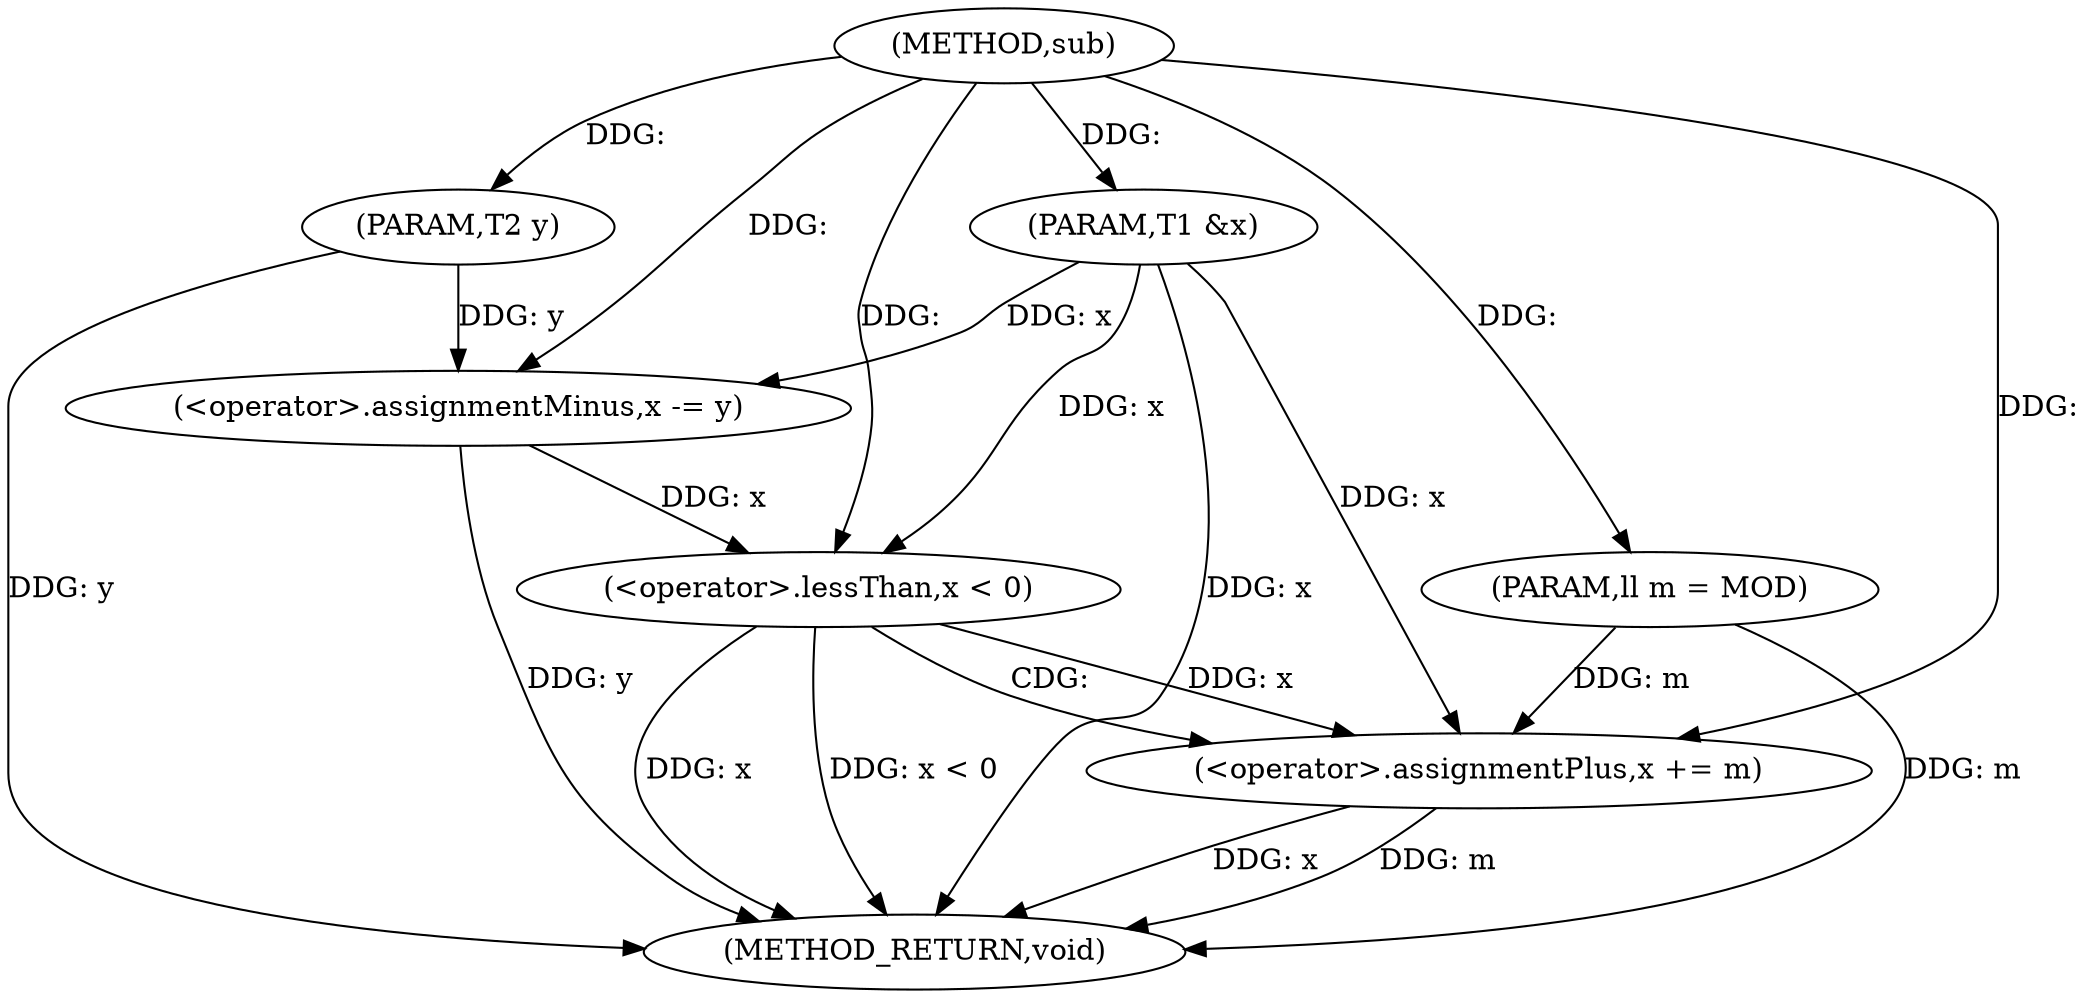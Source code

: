 digraph "sub" {  
"1000159" [label = "(METHOD,sub)" ]
"1000174" [label = "(METHOD_RETURN,void)" ]
"1000160" [label = "(PARAM,T1 &x)" ]
"1000161" [label = "(PARAM,T2 y)" ]
"1000162" [label = "(PARAM,ll m = MOD)" ]
"1000164" [label = "(<operator>.assignmentMinus,x -= y)" ]
"1000168" [label = "(<operator>.lessThan,x < 0)" ]
"1000171" [label = "(<operator>.assignmentPlus,x += m)" ]
  "1000160" -> "1000174"  [ label = "DDG: x"] 
  "1000161" -> "1000174"  [ label = "DDG: y"] 
  "1000162" -> "1000174"  [ label = "DDG: m"] 
  "1000164" -> "1000174"  [ label = "DDG: y"] 
  "1000168" -> "1000174"  [ label = "DDG: x"] 
  "1000168" -> "1000174"  [ label = "DDG: x < 0"] 
  "1000171" -> "1000174"  [ label = "DDG: x"] 
  "1000171" -> "1000174"  [ label = "DDG: m"] 
  "1000159" -> "1000160"  [ label = "DDG: "] 
  "1000159" -> "1000161"  [ label = "DDG: "] 
  "1000159" -> "1000162"  [ label = "DDG: "] 
  "1000161" -> "1000164"  [ label = "DDG: y"] 
  "1000159" -> "1000164"  [ label = "DDG: "] 
  "1000160" -> "1000164"  [ label = "DDG: x"] 
  "1000162" -> "1000171"  [ label = "DDG: m"] 
  "1000159" -> "1000171"  [ label = "DDG: "] 
  "1000164" -> "1000168"  [ label = "DDG: x"] 
  "1000160" -> "1000168"  [ label = "DDG: x"] 
  "1000159" -> "1000168"  [ label = "DDG: "] 
  "1000168" -> "1000171"  [ label = "DDG: x"] 
  "1000160" -> "1000171"  [ label = "DDG: x"] 
  "1000168" -> "1000171"  [ label = "CDG: "] 
}
